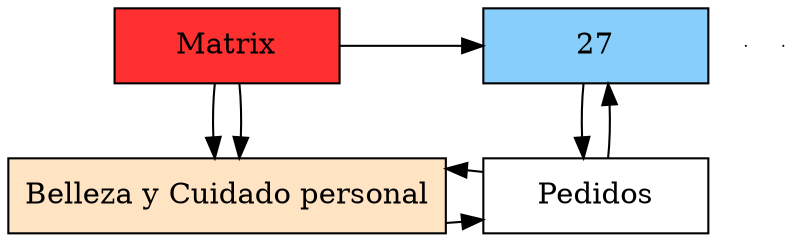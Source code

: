 digraph Sparce_Matrix {
node [shape=box]
MT[label="Matrix",width=1.5,style=filled,fillcolor=firebrick1,group=1];
e0[ shape = point, width = 0 ];
e1[ shape = point, width = 0 ];
V0[label="Belleza y Cuidado personal"width = 1.5 style = filled, fillcolor = bisque1, group = 1];
MT->V0
H0[label="27"width = 1.5 style = filled, fillcolor = lightskyblue, group =2];
MT->V0
MT->H0
{rank=same; MT;H0;}
"0xc00049c5a0"[label="Pedidos" width=1.5,group=2];
V0->"0xc00049c5a0"
"0xc00049c5a0"->V0
{rank=same V0;"0xc00049c5a0";}
H0->"0xc00049c5a0"
"0xc00049c5a0"->H0

}